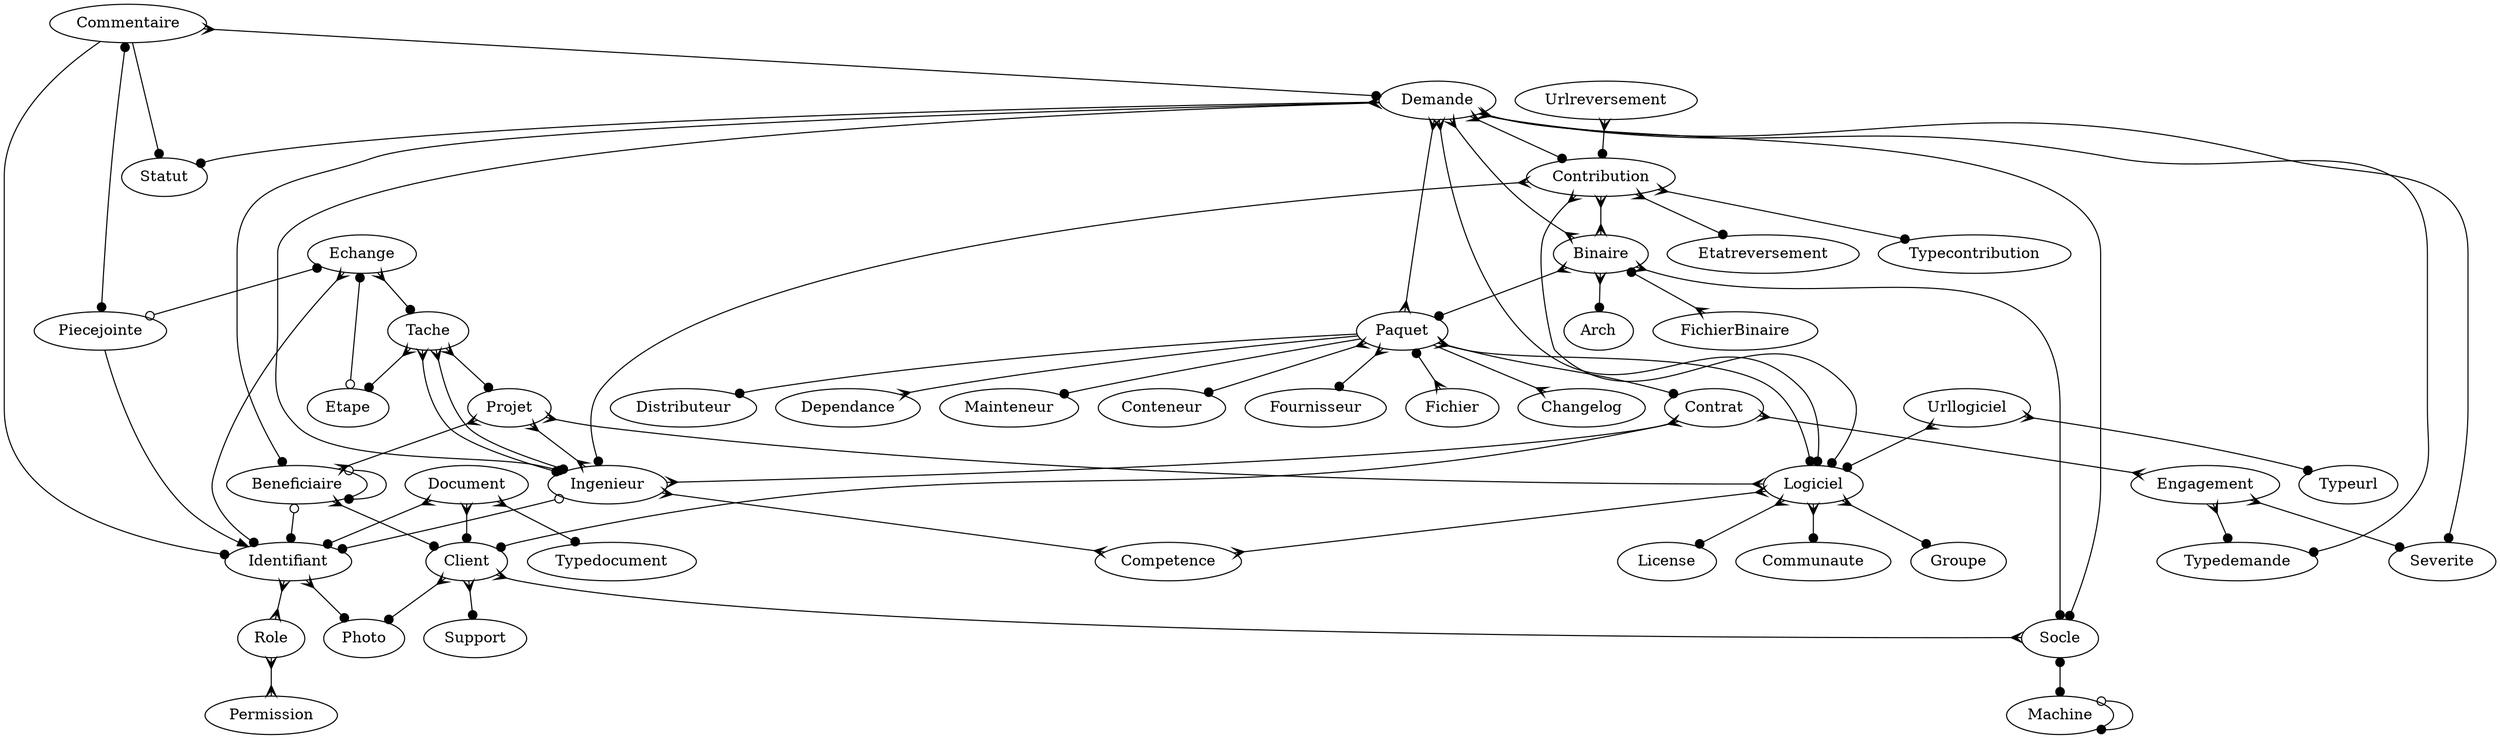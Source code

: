 digraph x {

//rotate=90;

Binaire -> Paquet [arrowhead=dot,arrowtail=crow,dir=both]
Binaire -> Socle [arrowhead=dot,dir=both,arrowtail=crow]
Binaire -> Arch [arrowhead=dot,dir=both,arrowtail=crow]
Binaire -> FichierBinaire [arrowhead=crow,dir=both,arrowtail=dot]

Beneficiaire -> Identifiant [arrowhead=dot,arrowtail=odot,dir=both]
Beneficiaire -> Client [arrowhead=dot,dir=both,arrowtail=crow]
Beneficiaire -> Beneficiaire [arrowhead=dot,arrowtail=odot,dir=both]
Client -> Photo [arrowhead=dot,dir=both,arrowtail=crow]
Client -> Support [arrowhead=dot,dir=both,arrowtail=crow]
Client -> Socle [arrowhead=crow,dir=both,arrowtail=crow]
Commentaire -> Demande [arrowhead=dot,dir=both,arrowtail=crow]
Commentaire -> Identifiant [arrowhead=dot]
Commentaire -> Piecejointe [arrowhead=dot,dir=both,arrowtail=dot]
Commentaire -> Statut [arrowhead=dot]
Contrat -> Client [arrowhead=dot,dir=both,arrowtail=crow]
Contrat -> Ingenieur [arrowhead=crow,arrowtail=crow,dir=both]
Contrat -> Engagement [arrowhead=crow,arrowtail=crow,dir=both]
Identifiant -> Photo [arrowhead=dot,dir=both,arrowtail=crow]
Identifiant -> Role [arrowhead=crow,arrowtail=crow,dir=both]
Ingenieur -> Competence [arrowhead=crow,arrowtail=crow,dir=both]
Ingenieur -> Identifiant [arrowhead=dot,arrowtail=odot,dir=both]
Logiciel -> Competence [arrowhead=crow,arrowtail=crow,dir=both]
Logiciel -> License [arrowhead=dot,dir=both,arrowtail=crow]
Logiciel -> Communaute [arrowhead=dot,dir=both,arrowtail=crow]
Logiciel -> Groupe [arrowhead=dot,dir=both,arrowtail=crow]
Paquet -> Logiciel [arrowhead=dot,dir=both,arrowtail=crow]
Paquet -> Fournisseur [arrowhead=dot,dir=both,arrowtail=crow]
Paquet -> Fichier [arrowhead=crow,dir=both,arrowtail=dot]
Paquet -> Contrat [arrowhead=dot,dir=both,arrowtail=crow]
Paquet -> Changelog [arrowhead=crow]
Paquet -> Distributeur [arrowhead=dot]
Paquet -> Dependance [arrowhead=crow]
Paquet -> Mainteneur [arrowhead=dot]
Paquet -> Conteneur [arrowhead=dot,dir=both,arrowtail=crow]
Socle -> Machine [arrowhead=dot,dir=both,arrowtail=dot]
Machine -> Machine [arrowhead=dot,dir=both,arrowtail=odot]
Demande -> Typedemande [arrowhead=dot,dir=both,arrowtail=crow]
Demande -> Logiciel [arrowhead=dot,dir=both,arrowtail=crow]
Demande -> Severite [arrowhead=dot,dir=both,arrowtail=crow]
Demande -> Beneficiaire [arrowhead=dot,dir=both,arrowtail=crow]
Demande -> Socle [arrowhead=dot,dir=both,arrowtail=crow]
Demande -> Statut [arrowhead=dot,dir=both,arrowtail=crow]
Demande -> Ingenieur [arrowhead=dot,dir=both,arrowtail=crow]
Demande -> Binaire [arrowhead=crow,arrowtail=crow,dir=both]
Demande -> Paquet [arrowhead=crow,arrowtail=crow,dir=both]
Urllogiciel -> Logiciel [arrowhead=dot,dir=both,arrowtail=crow]
Urllogiciel -> Typeurl [arrowhead=dot,dir=both,arrowtail=crow]
Engagement -> Severite [arrowhead=dot,dir=both,arrowtail=crow]
Engagement -> Typedemande [arrowhead=dot,dir=both,arrowtail=crow]
Role -> Permission [arrowhead=crow,arrowtail=crow,dir=both]
Contribution -> Binaire [arrowhead=crow,arrowtail=crow,dir=both]
Urlreversement -> Contribution [arrowhead=dot,dir=both,arrowtail=crow]
Demande -> Contribution [arrowhead=dot,dir=both,arrowtail=crow]
Contribution -> Etatreversement [arrowhead=dot,dir=both,arrowtail=crow]
Contribution -> Typecontribution [arrowhead=dot,dir=both,arrowtail=crow]
Contribution -> Logiciel [arrowhead=dot,dir=both,arrowtail=crow]
Contribution -> Ingenieur [arrowhead=dot,dir=both,arrowtail=crow]
Piecejointe -> Identifiant [arrowtail=crow]
Document -> Client [arrowhead=dot,dir=both,arrowtail=crow]
Document -> Typedocument [arrowhead=dot,dir=both,arrowtail=crow]
Document -> Identifiant [arrowhead=dot,dir=both,arrowtail=crow]

Tache -> Ingenieur [arrowhead=dot,dir=both,arrowtail=crow]
Tache -> Ingenieur [arrowhead=dot,dir=both,arrowtail=crow]
Tache -> Projet [arrowhead=dot,dir=both,arrowtail=crow]
Tache -> Etape [arrowhead=dot,dir=both,arrowtail=crow]

Projet -> Logiciel [arrowhead=crow,dir=both,arrowtail=crow]
Projet -> Beneficiaire [arrowhead=crow,dir=both,arrowtail=crow]
Projet -> Ingenieur [arrowhead=crow,dir=both,arrowtail=crow]

Echange -> Tache [arrowhead=dot,dir=both,arrowtail=crow]
Echange -> Identifiant [arrowhead=dot,dir=both,arrowtail=crow]
Echange -> Piecejointe [arrowhead=odot,dir=both,arrowtail=dot]
Echange -> Etape [arrowhead=odot,dir=both,arrowtail=dot]

}

